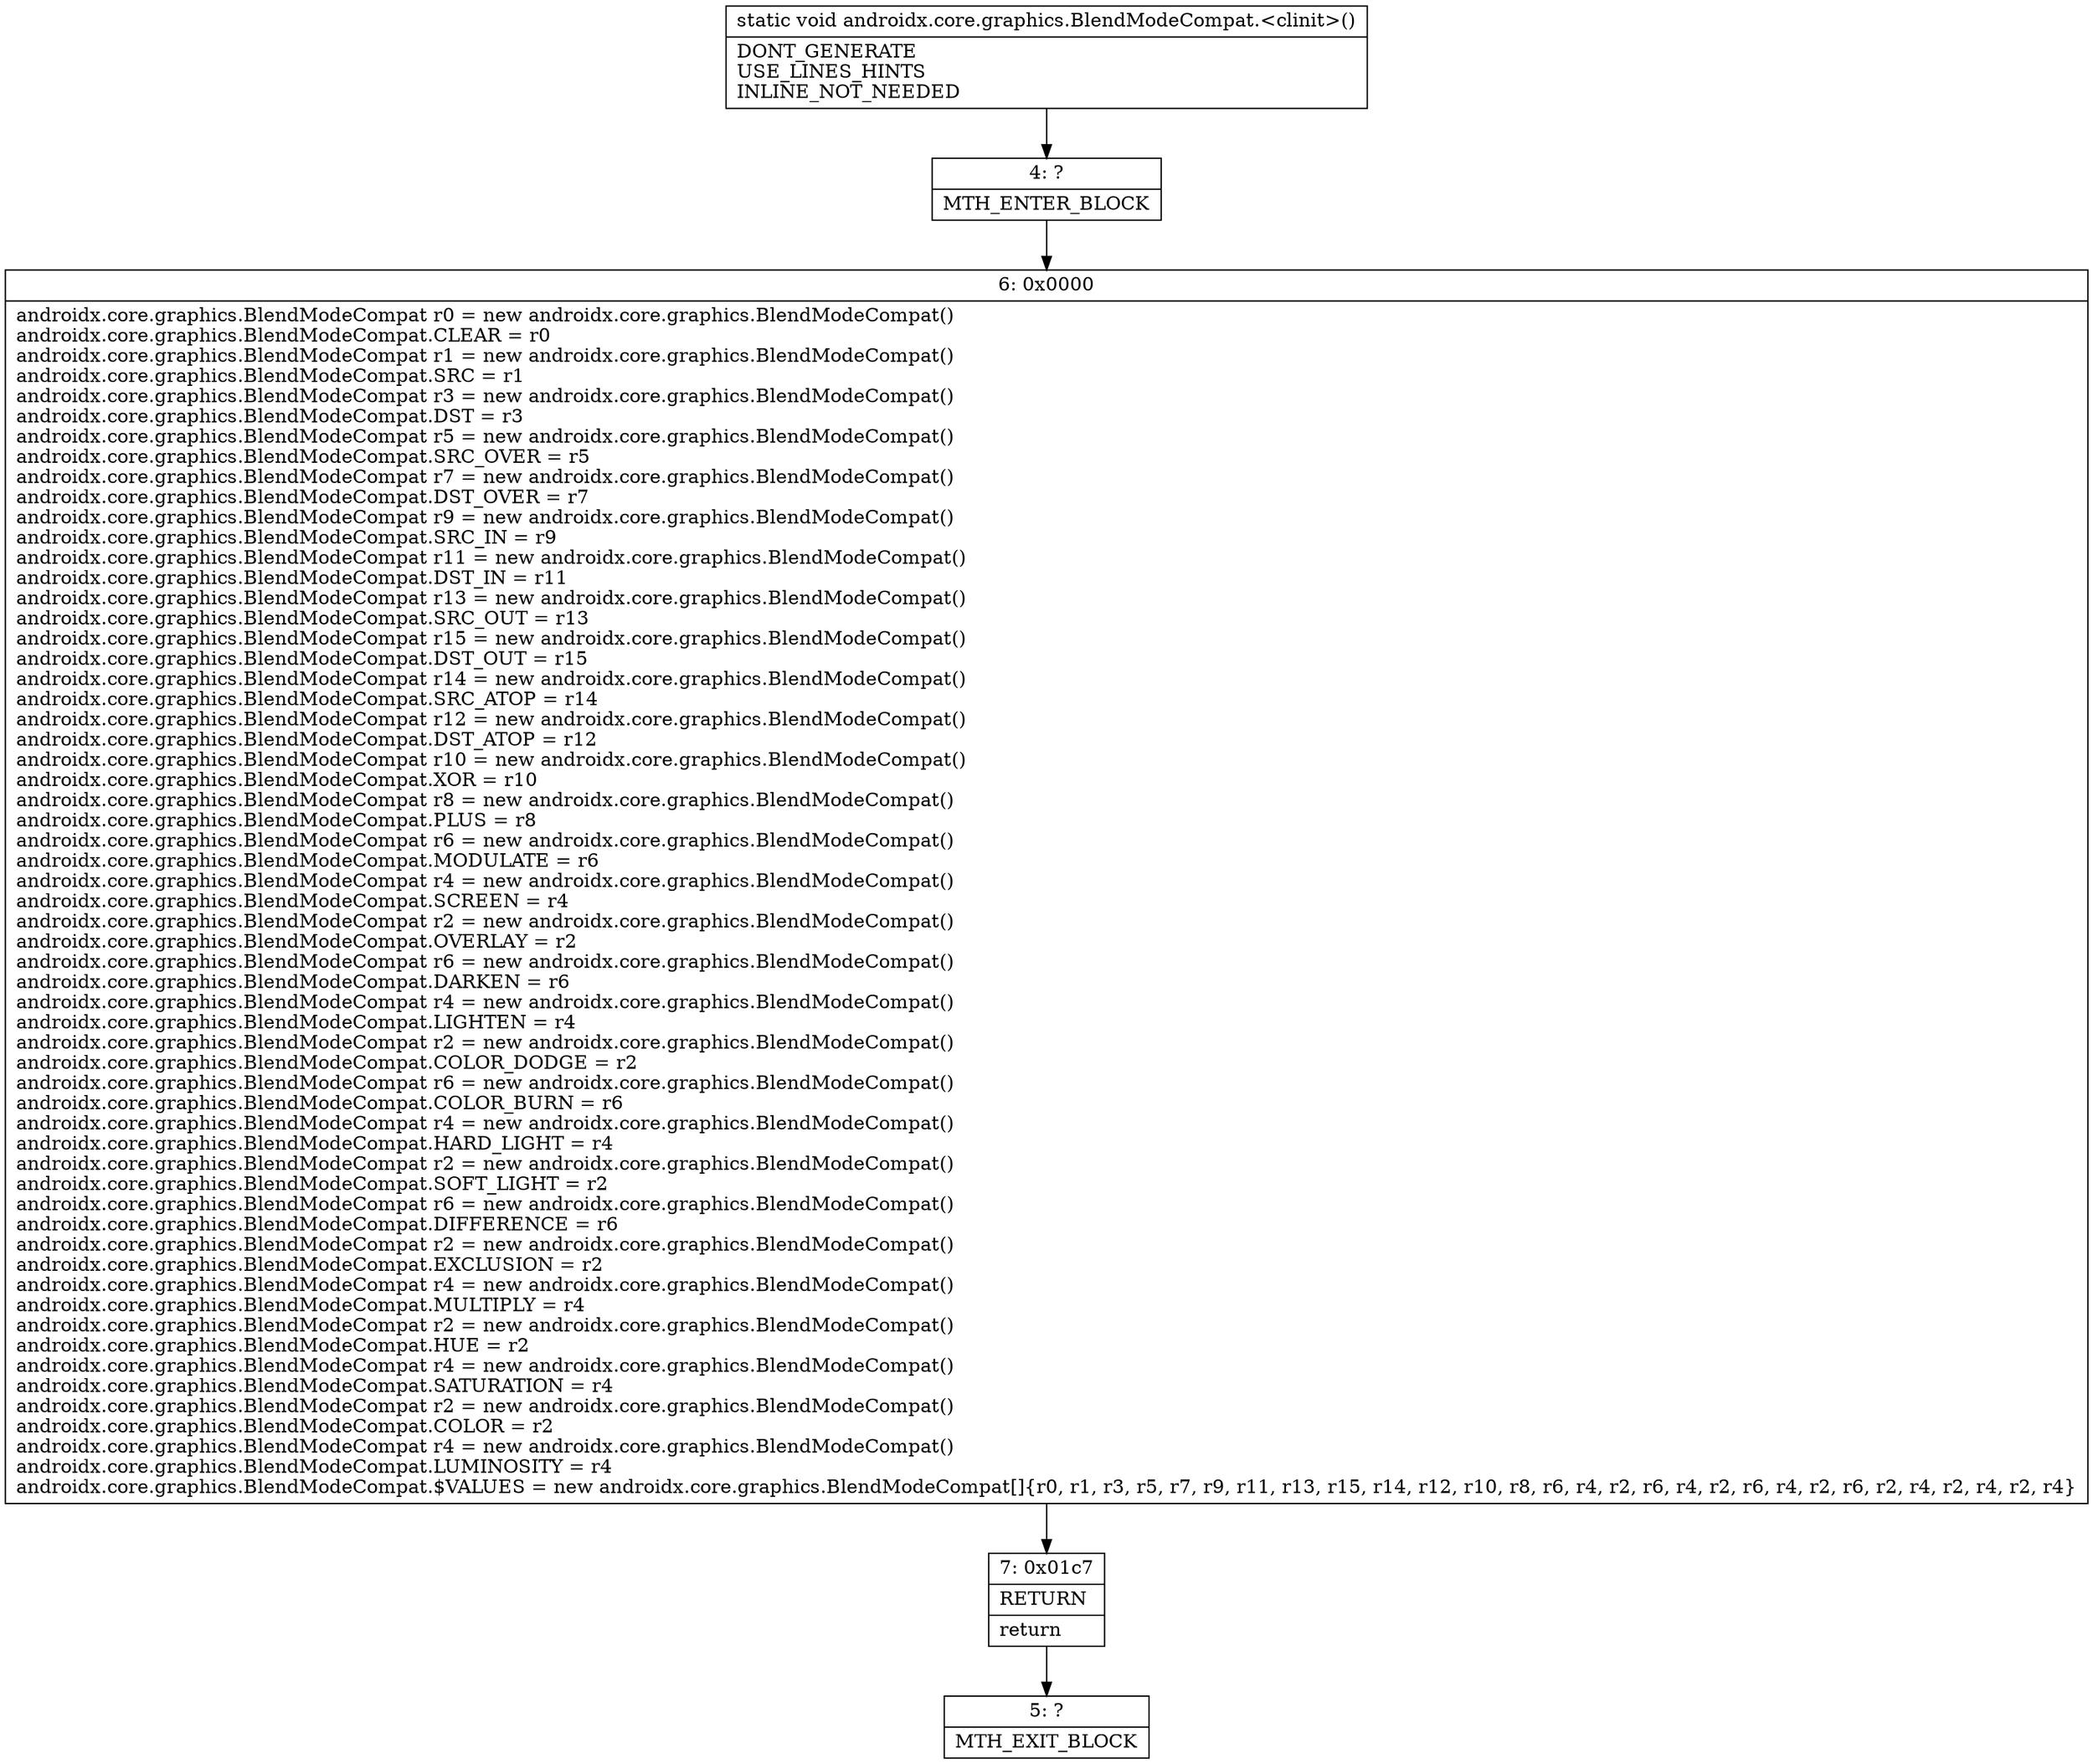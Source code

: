 digraph "CFG forandroidx.core.graphics.BlendModeCompat.\<clinit\>()V" {
Node_4 [shape=record,label="{4\:\ ?|MTH_ENTER_BLOCK\l}"];
Node_6 [shape=record,label="{6\:\ 0x0000|androidx.core.graphics.BlendModeCompat r0 = new androidx.core.graphics.BlendModeCompat()\landroidx.core.graphics.BlendModeCompat.CLEAR = r0\landroidx.core.graphics.BlendModeCompat r1 = new androidx.core.graphics.BlendModeCompat()\landroidx.core.graphics.BlendModeCompat.SRC = r1\landroidx.core.graphics.BlendModeCompat r3 = new androidx.core.graphics.BlendModeCompat()\landroidx.core.graphics.BlendModeCompat.DST = r3\landroidx.core.graphics.BlendModeCompat r5 = new androidx.core.graphics.BlendModeCompat()\landroidx.core.graphics.BlendModeCompat.SRC_OVER = r5\landroidx.core.graphics.BlendModeCompat r7 = new androidx.core.graphics.BlendModeCompat()\landroidx.core.graphics.BlendModeCompat.DST_OVER = r7\landroidx.core.graphics.BlendModeCompat r9 = new androidx.core.graphics.BlendModeCompat()\landroidx.core.graphics.BlendModeCompat.SRC_IN = r9\landroidx.core.graphics.BlendModeCompat r11 = new androidx.core.graphics.BlendModeCompat()\landroidx.core.graphics.BlendModeCompat.DST_IN = r11\landroidx.core.graphics.BlendModeCompat r13 = new androidx.core.graphics.BlendModeCompat()\landroidx.core.graphics.BlendModeCompat.SRC_OUT = r13\landroidx.core.graphics.BlendModeCompat r15 = new androidx.core.graphics.BlendModeCompat()\landroidx.core.graphics.BlendModeCompat.DST_OUT = r15\landroidx.core.graphics.BlendModeCompat r14 = new androidx.core.graphics.BlendModeCompat()\landroidx.core.graphics.BlendModeCompat.SRC_ATOP = r14\landroidx.core.graphics.BlendModeCompat r12 = new androidx.core.graphics.BlendModeCompat()\landroidx.core.graphics.BlendModeCompat.DST_ATOP = r12\landroidx.core.graphics.BlendModeCompat r10 = new androidx.core.graphics.BlendModeCompat()\landroidx.core.graphics.BlendModeCompat.XOR = r10\landroidx.core.graphics.BlendModeCompat r8 = new androidx.core.graphics.BlendModeCompat()\landroidx.core.graphics.BlendModeCompat.PLUS = r8\landroidx.core.graphics.BlendModeCompat r6 = new androidx.core.graphics.BlendModeCompat()\landroidx.core.graphics.BlendModeCompat.MODULATE = r6\landroidx.core.graphics.BlendModeCompat r4 = new androidx.core.graphics.BlendModeCompat()\landroidx.core.graphics.BlendModeCompat.SCREEN = r4\landroidx.core.graphics.BlendModeCompat r2 = new androidx.core.graphics.BlendModeCompat()\landroidx.core.graphics.BlendModeCompat.OVERLAY = r2\landroidx.core.graphics.BlendModeCompat r6 = new androidx.core.graphics.BlendModeCompat()\landroidx.core.graphics.BlendModeCompat.DARKEN = r6\landroidx.core.graphics.BlendModeCompat r4 = new androidx.core.graphics.BlendModeCompat()\landroidx.core.graphics.BlendModeCompat.LIGHTEN = r4\landroidx.core.graphics.BlendModeCompat r2 = new androidx.core.graphics.BlendModeCompat()\landroidx.core.graphics.BlendModeCompat.COLOR_DODGE = r2\landroidx.core.graphics.BlendModeCompat r6 = new androidx.core.graphics.BlendModeCompat()\landroidx.core.graphics.BlendModeCompat.COLOR_BURN = r6\landroidx.core.graphics.BlendModeCompat r4 = new androidx.core.graphics.BlendModeCompat()\landroidx.core.graphics.BlendModeCompat.HARD_LIGHT = r4\landroidx.core.graphics.BlendModeCompat r2 = new androidx.core.graphics.BlendModeCompat()\landroidx.core.graphics.BlendModeCompat.SOFT_LIGHT = r2\landroidx.core.graphics.BlendModeCompat r6 = new androidx.core.graphics.BlendModeCompat()\landroidx.core.graphics.BlendModeCompat.DIFFERENCE = r6\landroidx.core.graphics.BlendModeCompat r2 = new androidx.core.graphics.BlendModeCompat()\landroidx.core.graphics.BlendModeCompat.EXCLUSION = r2\landroidx.core.graphics.BlendModeCompat r4 = new androidx.core.graphics.BlendModeCompat()\landroidx.core.graphics.BlendModeCompat.MULTIPLY = r4\landroidx.core.graphics.BlendModeCompat r2 = new androidx.core.graphics.BlendModeCompat()\landroidx.core.graphics.BlendModeCompat.HUE = r2\landroidx.core.graphics.BlendModeCompat r4 = new androidx.core.graphics.BlendModeCompat()\landroidx.core.graphics.BlendModeCompat.SATURATION = r4\landroidx.core.graphics.BlendModeCompat r2 = new androidx.core.graphics.BlendModeCompat()\landroidx.core.graphics.BlendModeCompat.COLOR = r2\landroidx.core.graphics.BlendModeCompat r4 = new androidx.core.graphics.BlendModeCompat()\landroidx.core.graphics.BlendModeCompat.LUMINOSITY = r4\landroidx.core.graphics.BlendModeCompat.$VALUES = new androidx.core.graphics.BlendModeCompat[]\{r0, r1, r3, r5, r7, r9, r11, r13, r15, r14, r12, r10, r8, r6, r4, r2, r6, r4, r2, r6, r4, r2, r6, r2, r4, r2, r4, r2, r4\}\l}"];
Node_7 [shape=record,label="{7\:\ 0x01c7|RETURN\l|return\l}"];
Node_5 [shape=record,label="{5\:\ ?|MTH_EXIT_BLOCK\l}"];
MethodNode[shape=record,label="{static void androidx.core.graphics.BlendModeCompat.\<clinit\>()  | DONT_GENERATE\lUSE_LINES_HINTS\lINLINE_NOT_NEEDED\l}"];
MethodNode -> Node_4;Node_4 -> Node_6;
Node_6 -> Node_7;
Node_7 -> Node_5;
}

